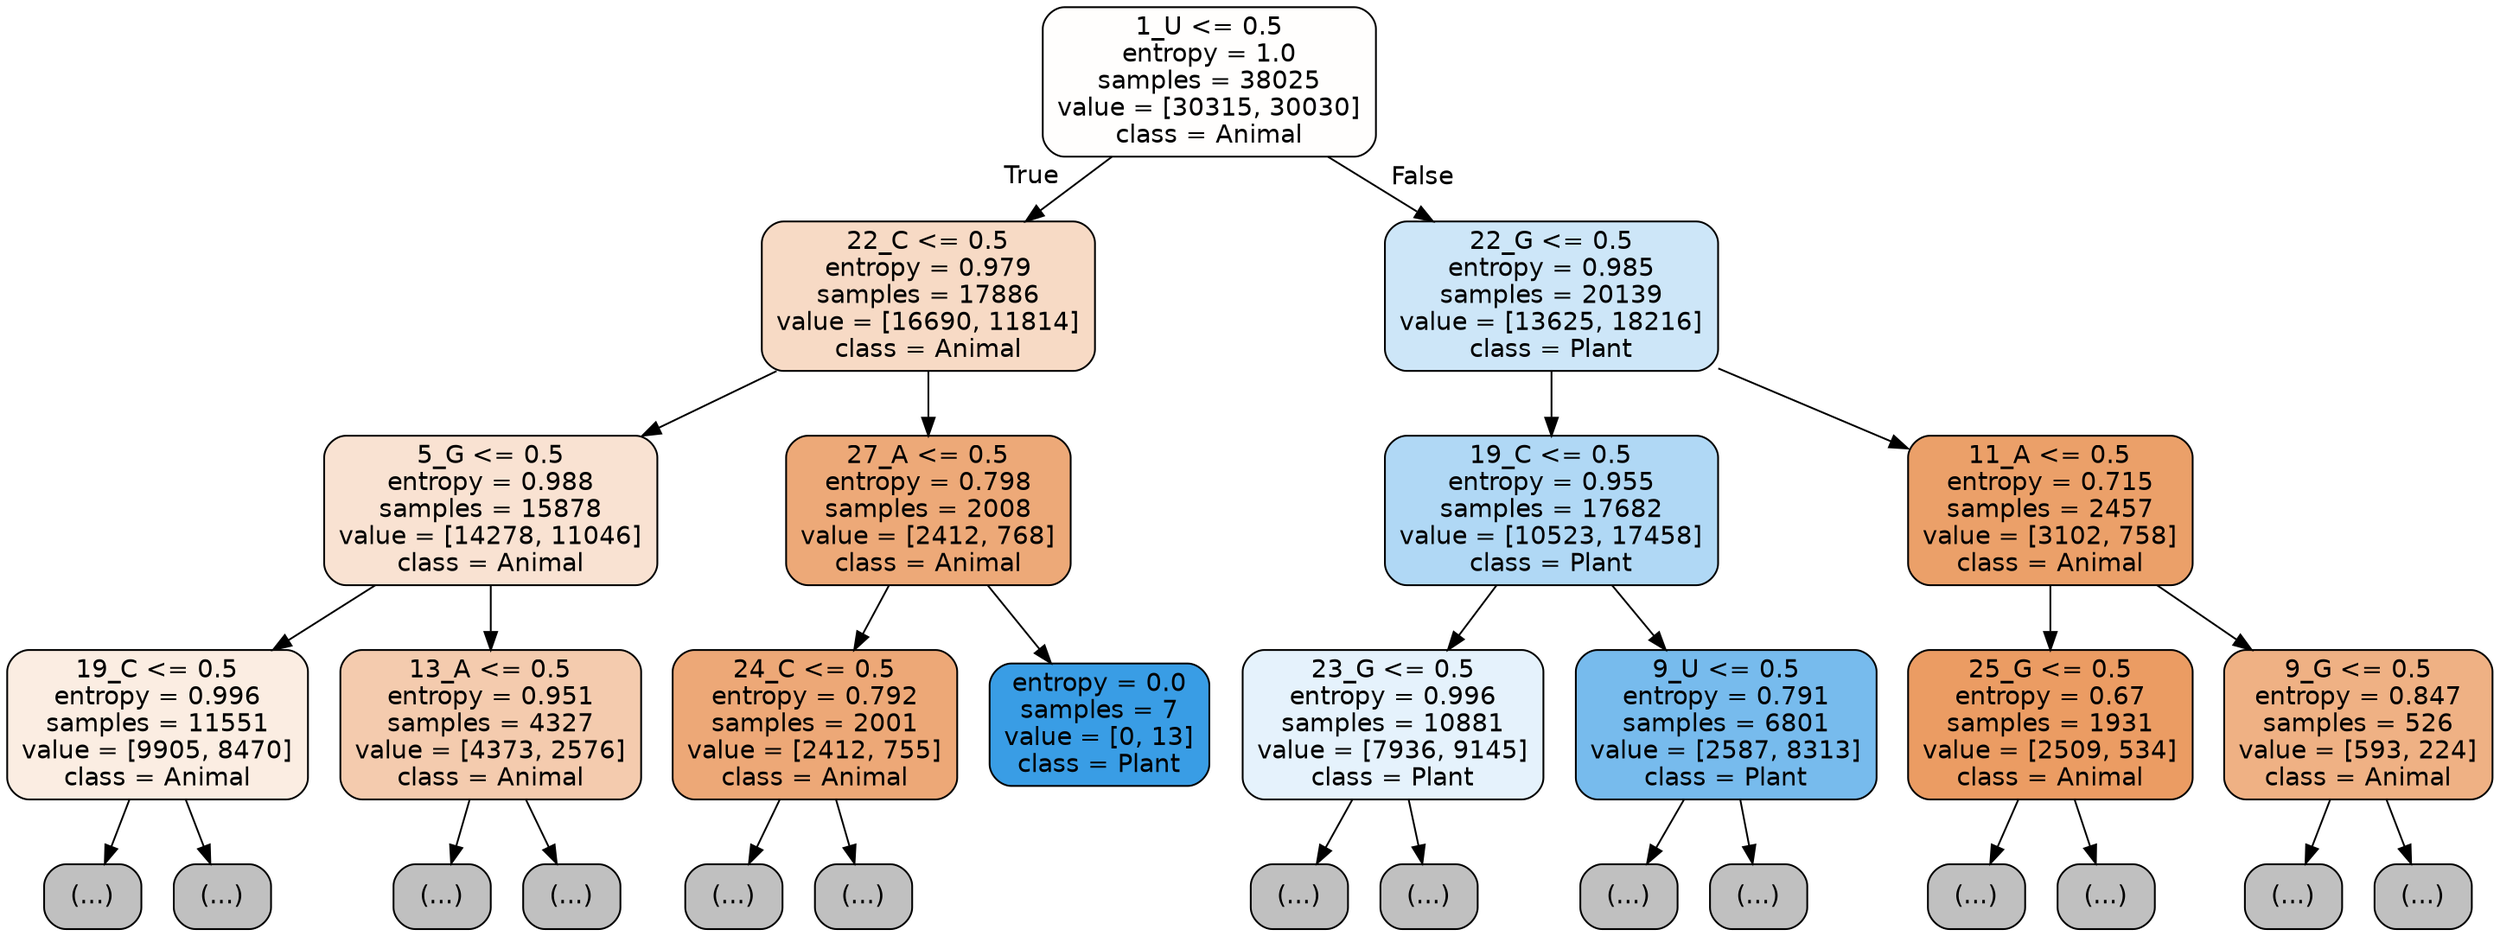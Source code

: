 digraph Tree {
node [shape=box, style="filled, rounded", color="black", fontname="helvetica"] ;
edge [fontname="helvetica"] ;
0 [label="1_U <= 0.5\nentropy = 1.0\nsamples = 38025\nvalue = [30315, 30030]\nclass = Animal", fillcolor="#fffefd"] ;
1 [label="22_C <= 0.5\nentropy = 0.979\nsamples = 17886\nvalue = [16690, 11814]\nclass = Animal", fillcolor="#f7dac5"] ;
0 -> 1 [labeldistance=2.5, labelangle=45, headlabel="True"] ;
2 [label="5_G <= 0.5\nentropy = 0.988\nsamples = 15878\nvalue = [14278, 11046]\nclass = Animal", fillcolor="#f9e2d2"] ;
1 -> 2 ;
3 [label="19_C <= 0.5\nentropy = 0.996\nsamples = 11551\nvalue = [9905, 8470]\nclass = Animal", fillcolor="#fbede2"] ;
2 -> 3 ;
4 [label="(...)", fillcolor="#C0C0C0"] ;
3 -> 4 ;
4523 [label="(...)", fillcolor="#C0C0C0"] ;
3 -> 4523 ;
6018 [label="13_A <= 0.5\nentropy = 0.951\nsamples = 4327\nvalue = [4373, 2576]\nclass = Animal", fillcolor="#f4cbae"] ;
2 -> 6018 ;
6019 [label="(...)", fillcolor="#C0C0C0"] ;
6018 -> 6019 ;
7816 [label="(...)", fillcolor="#C0C0C0"] ;
6018 -> 7816 ;
8437 [label="27_A <= 0.5\nentropy = 0.798\nsamples = 2008\nvalue = [2412, 768]\nclass = Animal", fillcolor="#eda978"] ;
1 -> 8437 ;
8438 [label="24_C <= 0.5\nentropy = 0.792\nsamples = 2001\nvalue = [2412, 755]\nclass = Animal", fillcolor="#eda877"] ;
8437 -> 8438 ;
8439 [label="(...)", fillcolor="#C0C0C0"] ;
8438 -> 8439 ;
9442 [label="(...)", fillcolor="#C0C0C0"] ;
8438 -> 9442 ;
9493 [label="entropy = 0.0\nsamples = 7\nvalue = [0, 13]\nclass = Plant", fillcolor="#399de5"] ;
8437 -> 9493 ;
9494 [label="22_G <= 0.5\nentropy = 0.985\nsamples = 20139\nvalue = [13625, 18216]\nclass = Plant", fillcolor="#cde6f8"] ;
0 -> 9494 [labeldistance=2.5, labelangle=-45, headlabel="False"] ;
9495 [label="19_C <= 0.5\nentropy = 0.955\nsamples = 17682\nvalue = [10523, 17458]\nclass = Plant", fillcolor="#b0d8f5"] ;
9494 -> 9495 ;
9496 [label="23_G <= 0.5\nentropy = 0.996\nsamples = 10881\nvalue = [7936, 9145]\nclass = Plant", fillcolor="#e5f2fc"] ;
9495 -> 9496 ;
9497 [label="(...)", fillcolor="#C0C0C0"] ;
9496 -> 9497 ;
14076 [label="(...)", fillcolor="#C0C0C0"] ;
9496 -> 14076 ;
14205 [label="9_U <= 0.5\nentropy = 0.791\nsamples = 6801\nvalue = [2587, 8313]\nclass = Plant", fillcolor="#77bbed"] ;
9495 -> 14205 ;
14206 [label="(...)", fillcolor="#C0C0C0"] ;
14205 -> 14206 ;
15405 [label="(...)", fillcolor="#C0C0C0"] ;
14205 -> 15405 ;
15880 [label="11_A <= 0.5\nentropy = 0.715\nsamples = 2457\nvalue = [3102, 758]\nclass = Animal", fillcolor="#eba069"] ;
9494 -> 15880 ;
15881 [label="25_G <= 0.5\nentropy = 0.67\nsamples = 1931\nvalue = [2509, 534]\nclass = Animal", fillcolor="#eb9c63"] ;
15880 -> 15881 ;
15882 [label="(...)", fillcolor="#C0C0C0"] ;
15881 -> 15882 ;
16461 [label="(...)", fillcolor="#C0C0C0"] ;
15881 -> 16461 ;
16474 [label="9_G <= 0.5\nentropy = 0.847\nsamples = 526\nvalue = [593, 224]\nclass = Animal", fillcolor="#efb184"] ;
15880 -> 16474 ;
16475 [label="(...)", fillcolor="#C0C0C0"] ;
16474 -> 16475 ;
16624 [label="(...)", fillcolor="#C0C0C0"] ;
16474 -> 16624 ;
}